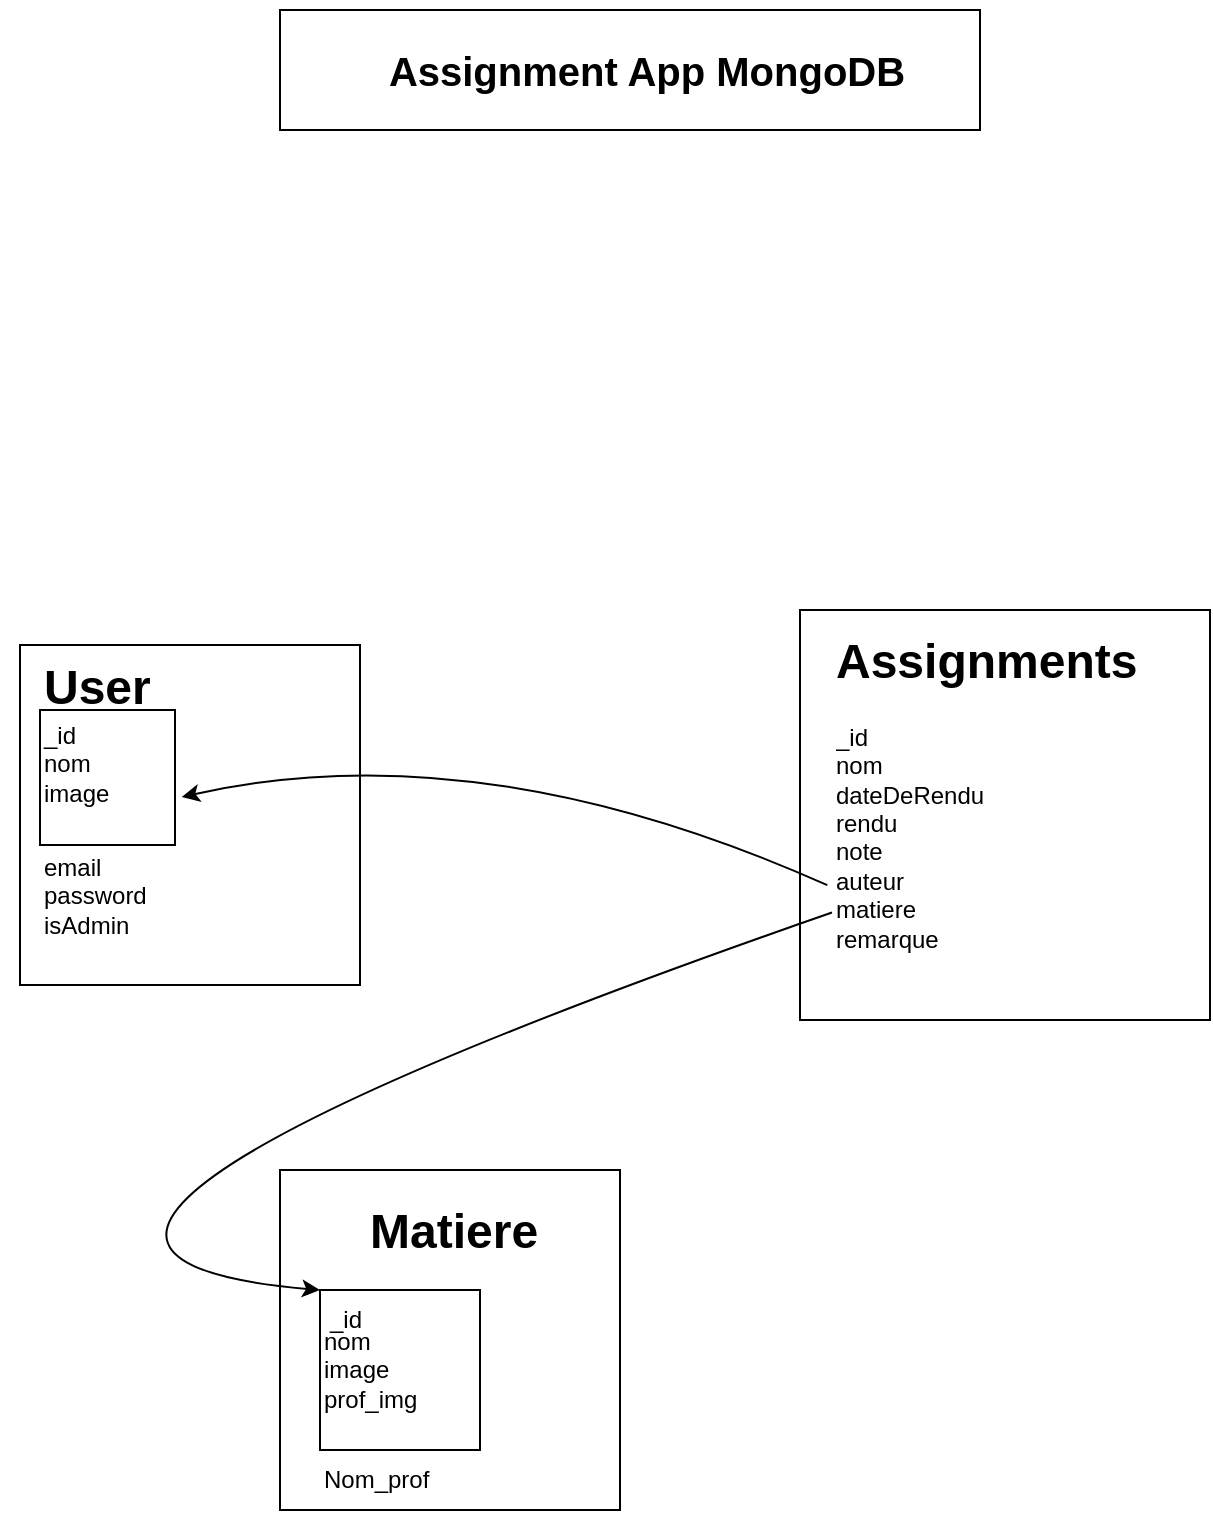 <mxfile version="24.2.5" type="github">
  <diagram name="Page-1" id="Vs0a-3-qaJJfj9Yrm1Nl">
    <mxGraphModel dx="3000" dy="1514" grid="1" gridSize="10" guides="1" tooltips="1" connect="1" arrows="1" fold="1" page="1" pageScale="1" pageWidth="827" pageHeight="1169" math="0" shadow="0">
      <root>
        <mxCell id="0" />
        <mxCell id="1" parent="0" />
        <mxCell id="LGaAymlH0xSVArma3rTM-1" value="" style="rounded=0;whiteSpace=wrap;html=1;" vertex="1" parent="1">
          <mxGeometry x="230" y="50" width="350" height="60" as="geometry" />
        </mxCell>
        <mxCell id="LGaAymlH0xSVArma3rTM-2" value="" style="group" vertex="1" connectable="0" parent="1">
          <mxGeometry x="490" y="350" width="205" height="205" as="geometry" />
        </mxCell>
        <mxCell id="LGaAymlH0xSVArma3rTM-3" value="&lt;blockquote style=&quot;margin: 0 0 0 40px; border: none; padding: 0px;&quot;&gt;&lt;div style=&quot;&quot;&gt;&lt;br&gt;&lt;/div&gt;&lt;/blockquote&gt;" style="whiteSpace=wrap;html=1;aspect=fixed;align=left;" vertex="1" parent="LGaAymlH0xSVArma3rTM-2">
          <mxGeometry width="205" height="205" as="geometry" />
        </mxCell>
        <mxCell id="LGaAymlH0xSVArma3rTM-4" value="&lt;h1 style=&quot;margin-top: 0px;&quot;&gt;Assignments&lt;/h1&gt;&lt;blockquote style=&quot;margin: 0px 0px 0px 40px; border: none; padding: 0px;&quot;&gt;&lt;/blockquote&gt;&lt;span style=&quot;background-color: initial;&quot;&gt;_id&lt;/span&gt;&lt;br&gt;&lt;blockquote style=&quot;margin: 0px 0px 0px 40px; border: none; padding: 0px;&quot;&gt;&lt;/blockquote&gt;&lt;span style=&quot;background-color: initial;&quot;&gt;nom&lt;/span&gt;&lt;br&gt;&lt;blockquote style=&quot;margin: 0px 0px 0px 40px; border: none; padding: 0px;&quot;&gt;&lt;/blockquote&gt;&lt;span style=&quot;background-color: initial;&quot;&gt;dateDeRendu&lt;/span&gt;&lt;br&gt;&lt;blockquote style=&quot;margin: 0px 0px 0px 40px; border: none; padding: 0px;&quot;&gt;&lt;/blockquote&gt;&lt;span style=&quot;background-color: initial;&quot;&gt;rendu&lt;/span&gt;&lt;br&gt;&lt;span style=&quot;background-color: initial;&quot;&gt;note&lt;/span&gt;&lt;div&gt;auteur&lt;/div&gt;&lt;div&gt;matiere&lt;br&gt;&lt;div&gt;&lt;div&gt;remarque&lt;br&gt;&lt;/div&gt;&lt;/div&gt;&lt;/div&gt;" style="text;html=1;whiteSpace=wrap;overflow=hidden;rounded=0;" vertex="1" parent="LGaAymlH0xSVArma3rTM-2">
          <mxGeometry x="16" y="5" width="180" height="195" as="geometry" />
        </mxCell>
        <mxCell id="LGaAymlH0xSVArma3rTM-5" value="&lt;span style=&quot;font-size: 20px;&quot;&gt;&lt;b&gt;Assignment App MongoDB&lt;/b&gt;&lt;/span&gt;" style="text;html=1;align=center;verticalAlign=middle;whiteSpace=wrap;rounded=0;" vertex="1" parent="1">
          <mxGeometry x="233" y="45" width="361" height="70" as="geometry" />
        </mxCell>
        <mxCell id="LGaAymlH0xSVArma3rTM-6" value="" style="whiteSpace=wrap;html=1;aspect=fixed;" vertex="1" parent="1">
          <mxGeometry x="100" y="367.5" width="170" height="170" as="geometry" />
        </mxCell>
        <mxCell id="LGaAymlH0xSVArma3rTM-7" value="&lt;h1 style=&quot;margin-top: 0px;&quot;&gt;User&lt;/h1&gt;" style="text;html=1;whiteSpace=wrap;overflow=hidden;rounded=0;" vertex="1" parent="1">
          <mxGeometry x="110" y="367.5" width="120" height="40" as="geometry" />
        </mxCell>
        <mxCell id="LGaAymlH0xSVArma3rTM-8" value="" style="group" vertex="1" connectable="0" parent="1">
          <mxGeometry x="230" y="630" width="222.5" height="170" as="geometry" />
        </mxCell>
        <mxCell id="LGaAymlH0xSVArma3rTM-9" value="" style="whiteSpace=wrap;html=1;aspect=fixed;" vertex="1" parent="LGaAymlH0xSVArma3rTM-8">
          <mxGeometry width="170" height="170" as="geometry" />
        </mxCell>
        <mxCell id="LGaAymlH0xSVArma3rTM-10" value="nom&lt;blockquote style=&quot;margin: 0 0 0 40px; border: none; padding: 0px;&quot;&gt;&lt;/blockquote&gt;&lt;div&gt;image&lt;br&gt;&lt;/div&gt;&lt;div&gt;prof_img&lt;br&gt;&lt;/div&gt;" style="whiteSpace=wrap;html=1;aspect=fixed;align=left;" vertex="1" parent="LGaAymlH0xSVArma3rTM-8">
          <mxGeometry x="20" y="60" width="80" height="80" as="geometry" />
        </mxCell>
        <mxCell id="LGaAymlH0xSVArma3rTM-11" value="&lt;h1 style=&quot;margin-top: 0px;&quot;&gt;Matiere&lt;/h1&gt;&lt;p&gt;.&lt;/p&gt;" style="text;html=1;whiteSpace=wrap;overflow=hidden;rounded=0;" vertex="1" parent="LGaAymlH0xSVArma3rTM-8">
          <mxGeometry x="42.5" y="10" width="180" height="40" as="geometry" />
        </mxCell>
        <mxCell id="LGaAymlH0xSVArma3rTM-12" value="_id" style="text;html=1;align=center;verticalAlign=middle;whiteSpace=wrap;rounded=0;" vertex="1" parent="LGaAymlH0xSVArma3rTM-8">
          <mxGeometry x="3" y="60" width="60" height="30" as="geometry" />
        </mxCell>
        <mxCell id="LGaAymlH0xSVArma3rTM-13" value="Nom_prof" style="text;html=1;align=left;verticalAlign=middle;whiteSpace=wrap;rounded=0;" vertex="1" parent="LGaAymlH0xSVArma3rTM-8">
          <mxGeometry x="20" y="140" width="60" height="30" as="geometry" />
        </mxCell>
        <mxCell id="LGaAymlH0xSVArma3rTM-14" value="" style="curved=1;endArrow=classic;html=1;rounded=0;exitX=0;exitY=0.75;exitDx=0;exitDy=0;entryX=0;entryY=0;entryDx=0;entryDy=0;" edge="1" parent="1" source="LGaAymlH0xSVArma3rTM-4" target="LGaAymlH0xSVArma3rTM-10">
          <mxGeometry width="50" height="50" relative="1" as="geometry">
            <mxPoint x="220" y="400" as="sourcePoint" />
            <mxPoint x="270" y="350" as="targetPoint" />
            <Array as="points">
              <mxPoint x="20" y="670" />
            </Array>
          </mxGeometry>
        </mxCell>
        <mxCell id="LGaAymlH0xSVArma3rTM-15" value="" style="group" vertex="1" connectable="0" parent="1">
          <mxGeometry x="90" y="397.5" width="87.5" height="110" as="geometry" />
        </mxCell>
        <mxCell id="LGaAymlH0xSVArma3rTM-16" value="&lt;blockquote style=&quot;margin: 0 0 0 40px; border: none; padding: 0px;&quot;&gt;&lt;/blockquote&gt;&lt;span style=&quot;background-color: initial;&quot;&gt;nom&lt;/span&gt;&lt;br&gt;&lt;div&gt;image&lt;/div&gt;" style="whiteSpace=wrap;html=1;aspect=fixed;align=left;" vertex="1" parent="LGaAymlH0xSVArma3rTM-15">
          <mxGeometry x="20" y="2.5" width="67.5" height="67.5" as="geometry" />
        </mxCell>
        <mxCell id="LGaAymlH0xSVArma3rTM-17" value="email&lt;div&gt;password&lt;/div&gt;&lt;div&gt;isAdmin&lt;/div&gt;" style="text;html=1;align=left;verticalAlign=middle;whiteSpace=wrap;rounded=0;" vertex="1" parent="LGaAymlH0xSVArma3rTM-15">
          <mxGeometry x="20" y="80" width="60" height="30" as="geometry" />
        </mxCell>
        <mxCell id="LGaAymlH0xSVArma3rTM-18" value="_id" style="text;html=1;align=center;verticalAlign=middle;whiteSpace=wrap;rounded=0;" vertex="1" parent="LGaAymlH0xSVArma3rTM-15">
          <mxGeometry width="60" height="30" as="geometry" />
        </mxCell>
        <mxCell id="LGaAymlH0xSVArma3rTM-19" value="" style="curved=1;endArrow=classic;html=1;rounded=0;exitX=-0.013;exitY=0.68;exitDx=0;exitDy=0;exitPerimeter=0;entryX=1.05;entryY=0.644;entryDx=0;entryDy=0;entryPerimeter=0;" edge="1" parent="1" source="LGaAymlH0xSVArma3rTM-4" target="LGaAymlH0xSVArma3rTM-16">
          <mxGeometry width="50" height="50" relative="1" as="geometry">
            <mxPoint x="120" y="220" as="sourcePoint" />
            <mxPoint x="170" y="170" as="targetPoint" />
            <Array as="points">
              <mxPoint x="330" y="410" />
            </Array>
          </mxGeometry>
        </mxCell>
      </root>
    </mxGraphModel>
  </diagram>
</mxfile>
